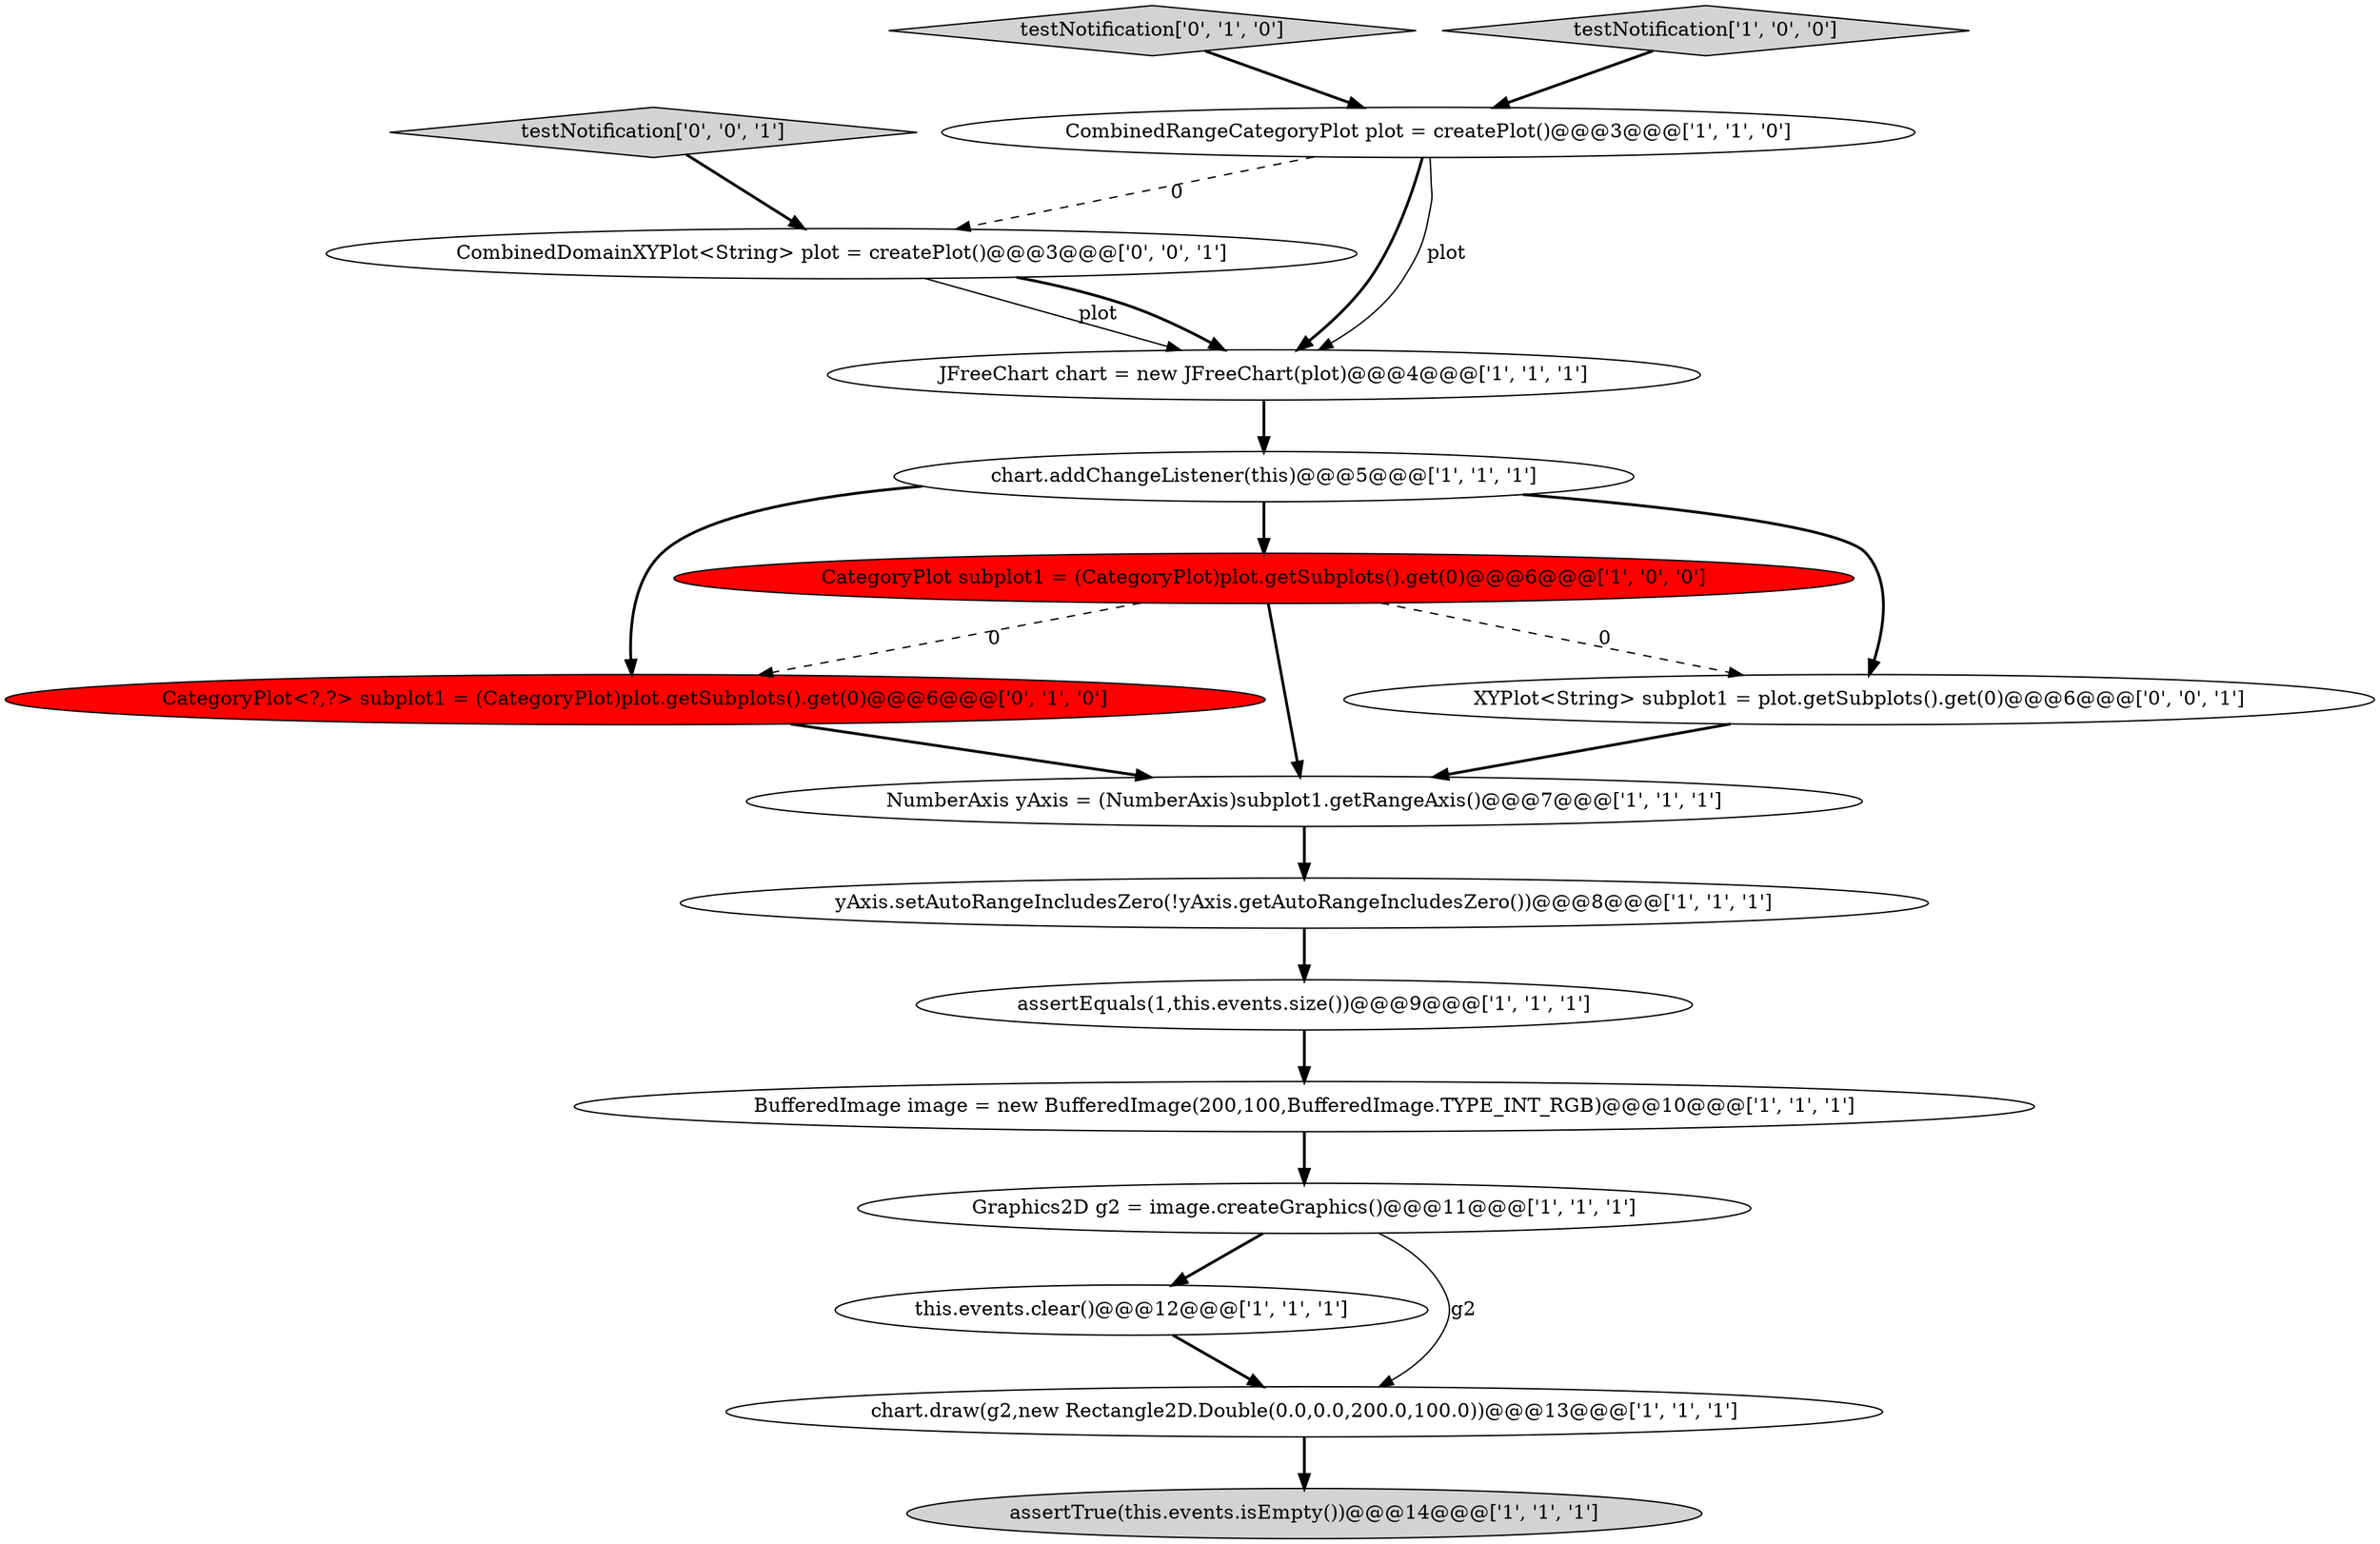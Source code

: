digraph {
3 [style = filled, label = "this.events.clear()@@@12@@@['1', '1', '1']", fillcolor = white, shape = ellipse image = "AAA0AAABBB1BBB"];
5 [style = filled, label = "CombinedRangeCategoryPlot plot = createPlot()@@@3@@@['1', '1', '0']", fillcolor = white, shape = ellipse image = "AAA0AAABBB1BBB"];
14 [style = filled, label = "CategoryPlot<?,?> subplot1 = (CategoryPlot)plot.getSubplots().get(0)@@@6@@@['0', '1', '0']", fillcolor = red, shape = ellipse image = "AAA1AAABBB2BBB"];
0 [style = filled, label = "CategoryPlot subplot1 = (CategoryPlot)plot.getSubplots().get(0)@@@6@@@['1', '0', '0']", fillcolor = red, shape = ellipse image = "AAA1AAABBB1BBB"];
4 [style = filled, label = "assertEquals(1,this.events.size())@@@9@@@['1', '1', '1']", fillcolor = white, shape = ellipse image = "AAA0AAABBB1BBB"];
12 [style = filled, label = "NumberAxis yAxis = (NumberAxis)subplot1.getRangeAxis()@@@7@@@['1', '1', '1']", fillcolor = white, shape = ellipse image = "AAA0AAABBB1BBB"];
15 [style = filled, label = "XYPlot<String> subplot1 = plot.getSubplots().get(0)@@@6@@@['0', '0', '1']", fillcolor = white, shape = ellipse image = "AAA0AAABBB3BBB"];
11 [style = filled, label = "chart.draw(g2,new Rectangle2D.Double(0.0,0.0,200.0,100.0))@@@13@@@['1', '1', '1']", fillcolor = white, shape = ellipse image = "AAA0AAABBB1BBB"];
1 [style = filled, label = "Graphics2D g2 = image.createGraphics()@@@11@@@['1', '1', '1']", fillcolor = white, shape = ellipse image = "AAA0AAABBB1BBB"];
13 [style = filled, label = "testNotification['0', '1', '0']", fillcolor = lightgray, shape = diamond image = "AAA0AAABBB2BBB"];
7 [style = filled, label = "JFreeChart chart = new JFreeChart(plot)@@@4@@@['1', '1', '1']", fillcolor = white, shape = ellipse image = "AAA0AAABBB1BBB"];
9 [style = filled, label = "assertTrue(this.events.isEmpty())@@@14@@@['1', '1', '1']", fillcolor = lightgray, shape = ellipse image = "AAA0AAABBB1BBB"];
2 [style = filled, label = "testNotification['1', '0', '0']", fillcolor = lightgray, shape = diamond image = "AAA0AAABBB1BBB"];
16 [style = filled, label = "CombinedDomainXYPlot<String> plot = createPlot()@@@3@@@['0', '0', '1']", fillcolor = white, shape = ellipse image = "AAA0AAABBB3BBB"];
17 [style = filled, label = "testNotification['0', '0', '1']", fillcolor = lightgray, shape = diamond image = "AAA0AAABBB3BBB"];
10 [style = filled, label = "yAxis.setAutoRangeIncludesZero(!yAxis.getAutoRangeIncludesZero())@@@8@@@['1', '1', '1']", fillcolor = white, shape = ellipse image = "AAA0AAABBB1BBB"];
8 [style = filled, label = "chart.addChangeListener(this)@@@5@@@['1', '1', '1']", fillcolor = white, shape = ellipse image = "AAA0AAABBB1BBB"];
6 [style = filled, label = "BufferedImage image = new BufferedImage(200,100,BufferedImage.TYPE_INT_RGB)@@@10@@@['1', '1', '1']", fillcolor = white, shape = ellipse image = "AAA0AAABBB1BBB"];
16->7 [style = solid, label="plot"];
8->15 [style = bold, label=""];
4->6 [style = bold, label=""];
0->12 [style = bold, label=""];
16->7 [style = bold, label=""];
1->3 [style = bold, label=""];
3->11 [style = bold, label=""];
8->14 [style = bold, label=""];
0->15 [style = dashed, label="0"];
1->11 [style = solid, label="g2"];
7->8 [style = bold, label=""];
11->9 [style = bold, label=""];
8->0 [style = bold, label=""];
0->14 [style = dashed, label="0"];
5->16 [style = dashed, label="0"];
6->1 [style = bold, label=""];
12->10 [style = bold, label=""];
14->12 [style = bold, label=""];
13->5 [style = bold, label=""];
10->4 [style = bold, label=""];
5->7 [style = bold, label=""];
15->12 [style = bold, label=""];
5->7 [style = solid, label="plot"];
17->16 [style = bold, label=""];
2->5 [style = bold, label=""];
}
